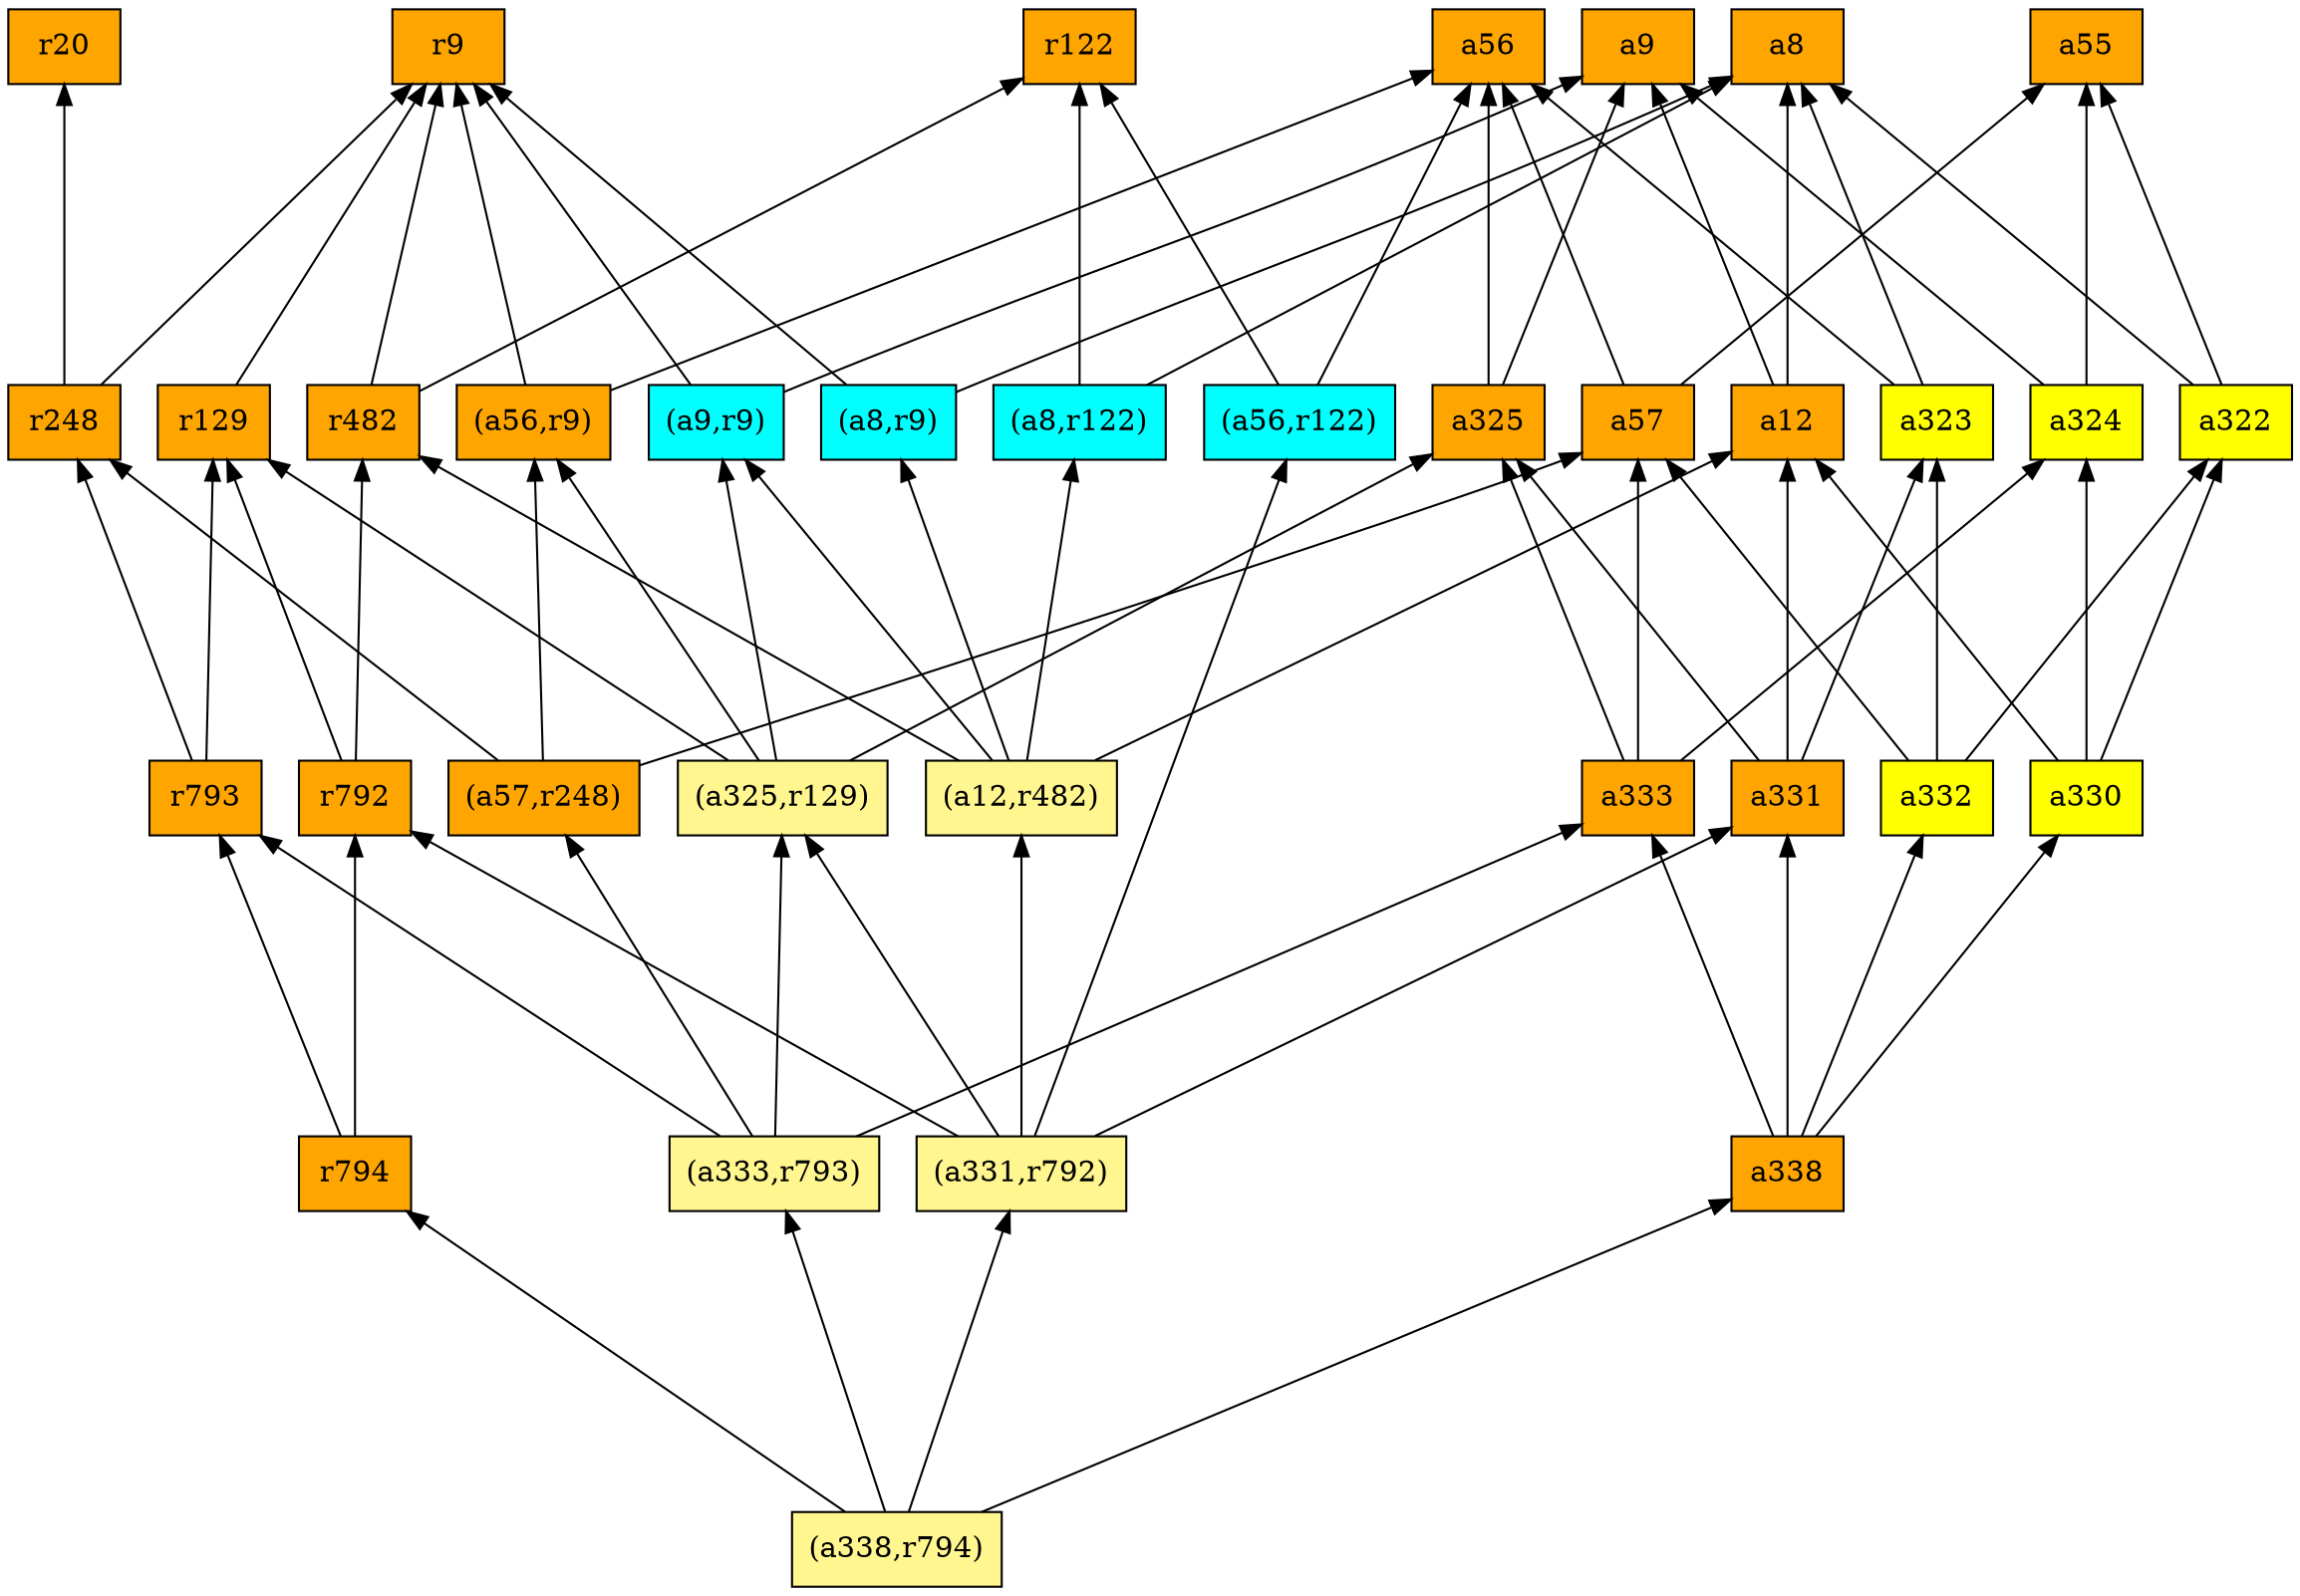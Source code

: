 digraph G {
rankdir=BT;ranksep="2.0";
"(a9,r9)" [shape=record,fillcolor=cyan,style=filled,label="{(a9,r9)}"];
"a8" [shape=record,fillcolor=orange,style=filled,label="{a8}"];
"(a56,r122)" [shape=record,fillcolor=cyan,style=filled,label="{(a56,r122)}"];
"(a338,r794)" [shape=record,fillcolor=khaki1,style=filled,label="{(a338,r794)}"];
"(a8,r9)" [shape=record,fillcolor=cyan,style=filled,label="{(a8,r9)}"];
"a324" [shape=record,fillcolor=yellow,style=filled,label="{a324}"];
"a332" [shape=record,fillcolor=yellow,style=filled,label="{a332}"];
"a57" [shape=record,fillcolor=orange,style=filled,label="{a57}"];
"r794" [shape=record,fillcolor=orange,style=filled,label="{r794}"];
"(a331,r792)" [shape=record,fillcolor=khaki1,style=filled,label="{(a331,r792)}"];
"a331" [shape=record,fillcolor=orange,style=filled,label="{a331}"];
"r9" [shape=record,fillcolor=orange,style=filled,label="{r9}"];
"a338" [shape=record,fillcolor=orange,style=filled,label="{a338}"];
"r122" [shape=record,fillcolor=orange,style=filled,label="{r122}"];
"(a57,r248)" [shape=record,fillcolor=orange,style=filled,label="{(a57,r248)}"];
"(a56,r9)" [shape=record,fillcolor=orange,style=filled,label="{(a56,r9)}"];
"a55" [shape=record,fillcolor=orange,style=filled,label="{a55}"];
"a9" [shape=record,fillcolor=orange,style=filled,label="{a9}"];
"a330" [shape=record,fillcolor=yellow,style=filled,label="{a330}"];
"a322" [shape=record,fillcolor=yellow,style=filled,label="{a322}"];
"(a8,r122)" [shape=record,fillcolor=cyan,style=filled,label="{(a8,r122)}"];
"r792" [shape=record,fillcolor=orange,style=filled,label="{r792}"];
"r129" [shape=record,fillcolor=orange,style=filled,label="{r129}"];
"(a325,r129)" [shape=record,fillcolor=khaki1,style=filled,label="{(a325,r129)}"];
"a56" [shape=record,fillcolor=orange,style=filled,label="{a56}"];
"a323" [shape=record,fillcolor=yellow,style=filled,label="{a323}"];
"r793" [shape=record,fillcolor=orange,style=filled,label="{r793}"];
"a333" [shape=record,fillcolor=orange,style=filled,label="{a333}"];
"(a333,r793)" [shape=record,fillcolor=khaki1,style=filled,label="{(a333,r793)}"];
"(a12,r482)" [shape=record,fillcolor=khaki1,style=filled,label="{(a12,r482)}"];
"a325" [shape=record,fillcolor=orange,style=filled,label="{a325}"];
"r248" [shape=record,fillcolor=orange,style=filled,label="{r248}"];
"r482" [shape=record,fillcolor=orange,style=filled,label="{r482}"];
"r20" [shape=record,fillcolor=orange,style=filled,label="{r20}"];
"a12" [shape=record,fillcolor=orange,style=filled,label="{a12}"];
"(a9,r9)" -> "r9"
"(a9,r9)" -> "a9"
"(a56,r122)" -> "r122"
"(a56,r122)" -> "a56"
"(a338,r794)" -> "r794"
"(a338,r794)" -> "(a331,r792)"
"(a338,r794)" -> "(a333,r793)"
"(a338,r794)" -> "a338"
"(a8,r9)" -> "r9"
"(a8,r9)" -> "a8"
"a324" -> "a55"
"a324" -> "a9"
"a332" -> "a57"
"a332" -> "a323"
"a332" -> "a322"
"a57" -> "a56"
"a57" -> "a55"
"r794" -> "r793"
"r794" -> "r792"
"(a331,r792)" -> "(a325,r129)"
"(a331,r792)" -> "(a56,r122)"
"(a331,r792)" -> "a331"
"(a331,r792)" -> "(a12,r482)"
"(a331,r792)" -> "r792"
"a331" -> "a325"
"a331" -> "a323"
"a331" -> "a12"
"a338" -> "a332"
"a338" -> "a330"
"a338" -> "a331"
"a338" -> "a333"
"(a57,r248)" -> "a57"
"(a57,r248)" -> "(a56,r9)"
"(a57,r248)" -> "r248"
"(a56,r9)" -> "r9"
"(a56,r9)" -> "a56"
"a330" -> "a324"
"a330" -> "a322"
"a330" -> "a12"
"a322" -> "a8"
"a322" -> "a55"
"(a8,r122)" -> "r122"
"(a8,r122)" -> "a8"
"r792" -> "r129"
"r792" -> "r482"
"r129" -> "r9"
"(a325,r129)" -> "r129"
"(a325,r129)" -> "(a9,r9)"
"(a325,r129)" -> "(a56,r9)"
"(a325,r129)" -> "a325"
"a323" -> "a56"
"a323" -> "a8"
"r793" -> "r129"
"r793" -> "r248"
"a333" -> "a325"
"a333" -> "a324"
"a333" -> "a57"
"(a333,r793)" -> "(a325,r129)"
"(a333,r793)" -> "(a57,r248)"
"(a333,r793)" -> "r793"
"(a333,r793)" -> "a333"
"(a12,r482)" -> "(a9,r9)"
"(a12,r482)" -> "(a8,r9)"
"(a12,r482)" -> "r482"
"(a12,r482)" -> "a12"
"(a12,r482)" -> "(a8,r122)"
"a325" -> "a56"
"a325" -> "a9"
"r248" -> "r9"
"r248" -> "r20"
"r482" -> "r9"
"r482" -> "r122"
"a12" -> "a8"
"a12" -> "a9"
}